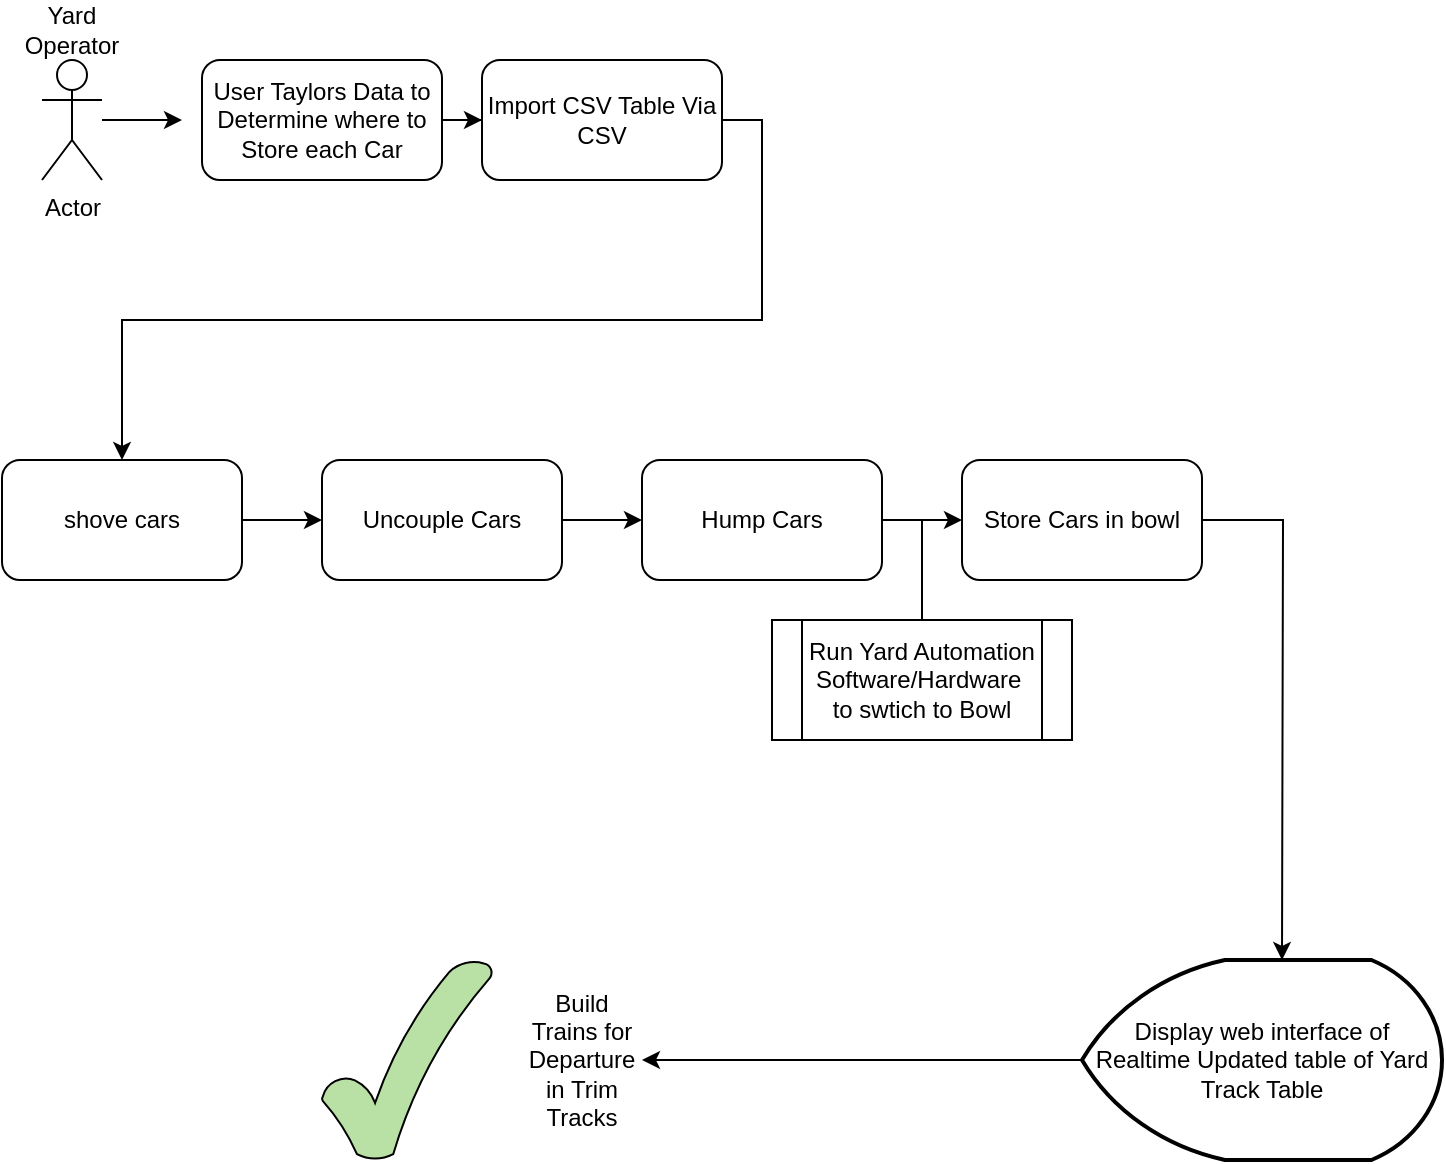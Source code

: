 <mxfile version="20.3.0" type="device"><diagram id="4t4Xr-2MEhtMWVJ3-5A8" name="Page-1"><mxGraphModel dx="1462" dy="1233" grid="1" gridSize="10" guides="1" tooltips="1" connect="1" arrows="1" fold="1" page="1" pageScale="1" pageWidth="850" pageHeight="1100" math="0" shadow="0"><root><mxCell id="0"/><mxCell id="1" parent="0"/><mxCell id="wzxwbdTy68dWx9Tz6d5z-12" style="edgeStyle=orthogonalEdgeStyle;rounded=0;orthogonalLoop=1;jettySize=auto;html=1;entryX=0;entryY=0.5;entryDx=0;entryDy=0;" edge="1" parent="1" source="wzxwbdTy68dWx9Tz6d5z-8" target="wzxwbdTy68dWx9Tz6d5z-9"><mxGeometry relative="1" as="geometry"/></mxCell><mxCell id="wzxwbdTy68dWx9Tz6d5z-8" value="shove cars" style="rounded=1;whiteSpace=wrap;html=1;" vertex="1" parent="1"><mxGeometry x="40" y="360" width="120" height="60" as="geometry"/></mxCell><mxCell id="wzxwbdTy68dWx9Tz6d5z-13" style="edgeStyle=orthogonalEdgeStyle;rounded=0;orthogonalLoop=1;jettySize=auto;html=1;entryX=0;entryY=0.5;entryDx=0;entryDy=0;" edge="1" parent="1" source="wzxwbdTy68dWx9Tz6d5z-9" target="wzxwbdTy68dWx9Tz6d5z-10"><mxGeometry relative="1" as="geometry"/></mxCell><mxCell id="wzxwbdTy68dWx9Tz6d5z-9" value="Uncouple Cars" style="rounded=1;whiteSpace=wrap;html=1;" vertex="1" parent="1"><mxGeometry x="200" y="360" width="120" height="60" as="geometry"/></mxCell><mxCell id="wzxwbdTy68dWx9Tz6d5z-14" style="edgeStyle=orthogonalEdgeStyle;rounded=0;orthogonalLoop=1;jettySize=auto;html=1;entryX=0;entryY=0.5;entryDx=0;entryDy=0;" edge="1" parent="1" source="wzxwbdTy68dWx9Tz6d5z-10" target="wzxwbdTy68dWx9Tz6d5z-11"><mxGeometry relative="1" as="geometry"/></mxCell><mxCell id="wzxwbdTy68dWx9Tz6d5z-10" value="Hump Cars" style="rounded=1;whiteSpace=wrap;html=1;" vertex="1" parent="1"><mxGeometry x="360" y="360" width="120" height="60" as="geometry"/></mxCell><mxCell id="wzxwbdTy68dWx9Tz6d5z-24" style="edgeStyle=orthogonalEdgeStyle;rounded=0;orthogonalLoop=1;jettySize=auto;html=1;" edge="1" parent="1" source="wzxwbdTy68dWx9Tz6d5z-11"><mxGeometry relative="1" as="geometry"><mxPoint x="680" y="610" as="targetPoint"/></mxGeometry></mxCell><mxCell id="wzxwbdTy68dWx9Tz6d5z-11" value="Store Cars in bowl" style="rounded=1;whiteSpace=wrap;html=1;" vertex="1" parent="1"><mxGeometry x="520" y="360" width="120" height="60" as="geometry"/></mxCell><mxCell id="wzxwbdTy68dWx9Tz6d5z-19" style="edgeStyle=orthogonalEdgeStyle;rounded=0;orthogonalLoop=1;jettySize=auto;html=1;entryX=0;entryY=0.5;entryDx=0;entryDy=0;" edge="1" parent="1" source="wzxwbdTy68dWx9Tz6d5z-15" target="wzxwbdTy68dWx9Tz6d5z-16"><mxGeometry relative="1" as="geometry"/></mxCell><mxCell id="wzxwbdTy68dWx9Tz6d5z-15" value="User Taylors Data to Determine where to Store each Car" style="rounded=1;whiteSpace=wrap;html=1;" vertex="1" parent="1"><mxGeometry x="140" y="160" width="120" height="60" as="geometry"/></mxCell><mxCell id="wzxwbdTy68dWx9Tz6d5z-20" style="edgeStyle=orthogonalEdgeStyle;rounded=0;orthogonalLoop=1;jettySize=auto;html=1;exitX=1;exitY=0.5;exitDx=0;exitDy=0;entryX=0.5;entryY=0;entryDx=0;entryDy=0;" edge="1" parent="1" source="wzxwbdTy68dWx9Tz6d5z-16" target="wzxwbdTy68dWx9Tz6d5z-8"><mxGeometry relative="1" as="geometry"/></mxCell><mxCell id="wzxwbdTy68dWx9Tz6d5z-16" value="Import CSV Table Via CSV" style="rounded=1;whiteSpace=wrap;html=1;" vertex="1" parent="1"><mxGeometry x="280" y="160" width="120" height="60" as="geometry"/></mxCell><mxCell id="wzxwbdTy68dWx9Tz6d5z-18" style="edgeStyle=orthogonalEdgeStyle;rounded=0;orthogonalLoop=1;jettySize=auto;html=1;" edge="1" parent="1" source="wzxwbdTy68dWx9Tz6d5z-17"><mxGeometry relative="1" as="geometry"><mxPoint x="130" y="190" as="targetPoint"/></mxGeometry></mxCell><object label="Actor" id="wzxwbdTy68dWx9Tz6d5z-17"><mxCell style="shape=umlActor;verticalLabelPosition=bottom;verticalAlign=top;html=1;outlineConnect=0;" vertex="1" parent="1"><mxGeometry x="60" y="160" width="30" height="60" as="geometry"/></mxCell></object><mxCell id="wzxwbdTy68dWx9Tz6d5z-21" value="Run Yard Automation Software/Hardware&amp;nbsp; to swtich to Bowl" style="shape=process;whiteSpace=wrap;html=1;backgroundOutline=1;" vertex="1" parent="1"><mxGeometry x="425" y="440" width="150" height="60" as="geometry"/></mxCell><mxCell id="wzxwbdTy68dWx9Tz6d5z-23" value="" style="endArrow=none;html=1;rounded=0;" edge="1" parent="1" source="wzxwbdTy68dWx9Tz6d5z-21"><mxGeometry width="50" height="50" relative="1" as="geometry"><mxPoint x="220" y="540" as="sourcePoint"/><mxPoint x="500" y="390" as="targetPoint"/></mxGeometry></mxCell><mxCell id="wzxwbdTy68dWx9Tz6d5z-26" style="edgeStyle=orthogonalEdgeStyle;rounded=0;orthogonalLoop=1;jettySize=auto;html=1;" edge="1" parent="1" source="wzxwbdTy68dWx9Tz6d5z-25" target="wzxwbdTy68dWx9Tz6d5z-28"><mxGeometry relative="1" as="geometry"><mxPoint x="400" y="660" as="targetPoint"/></mxGeometry></mxCell><mxCell id="wzxwbdTy68dWx9Tz6d5z-25" value="Display web interface of Realtime Updated table of Yard Track Table" style="strokeWidth=2;html=1;shape=mxgraph.flowchart.display;whiteSpace=wrap;" vertex="1" parent="1"><mxGeometry x="580" y="610" width="180" height="100" as="geometry"/></mxCell><mxCell id="wzxwbdTy68dWx9Tz6d5z-27" value="" style="verticalLabelPosition=bottom;verticalAlign=top;html=1;shape=mxgraph.basic.tick;fillColor=#B9E0A5;" vertex="1" parent="1"><mxGeometry x="200" y="610" width="85" height="100" as="geometry"/></mxCell><mxCell id="wzxwbdTy68dWx9Tz6d5z-28" value="Build Trains for Departure in Trim Tracks" style="text;html=1;strokeColor=none;fillColor=none;align=center;verticalAlign=middle;whiteSpace=wrap;rounded=0;" vertex="1" parent="1"><mxGeometry x="300" y="645" width="60" height="30" as="geometry"/></mxCell><mxCell id="wzxwbdTy68dWx9Tz6d5z-33" value="Yard Operator" style="text;html=1;strokeColor=none;fillColor=none;align=center;verticalAlign=middle;whiteSpace=wrap;rounded=0;" vertex="1" parent="1"><mxGeometry x="45" y="130" width="60" height="30" as="geometry"/></mxCell></root></mxGraphModel></diagram></mxfile>